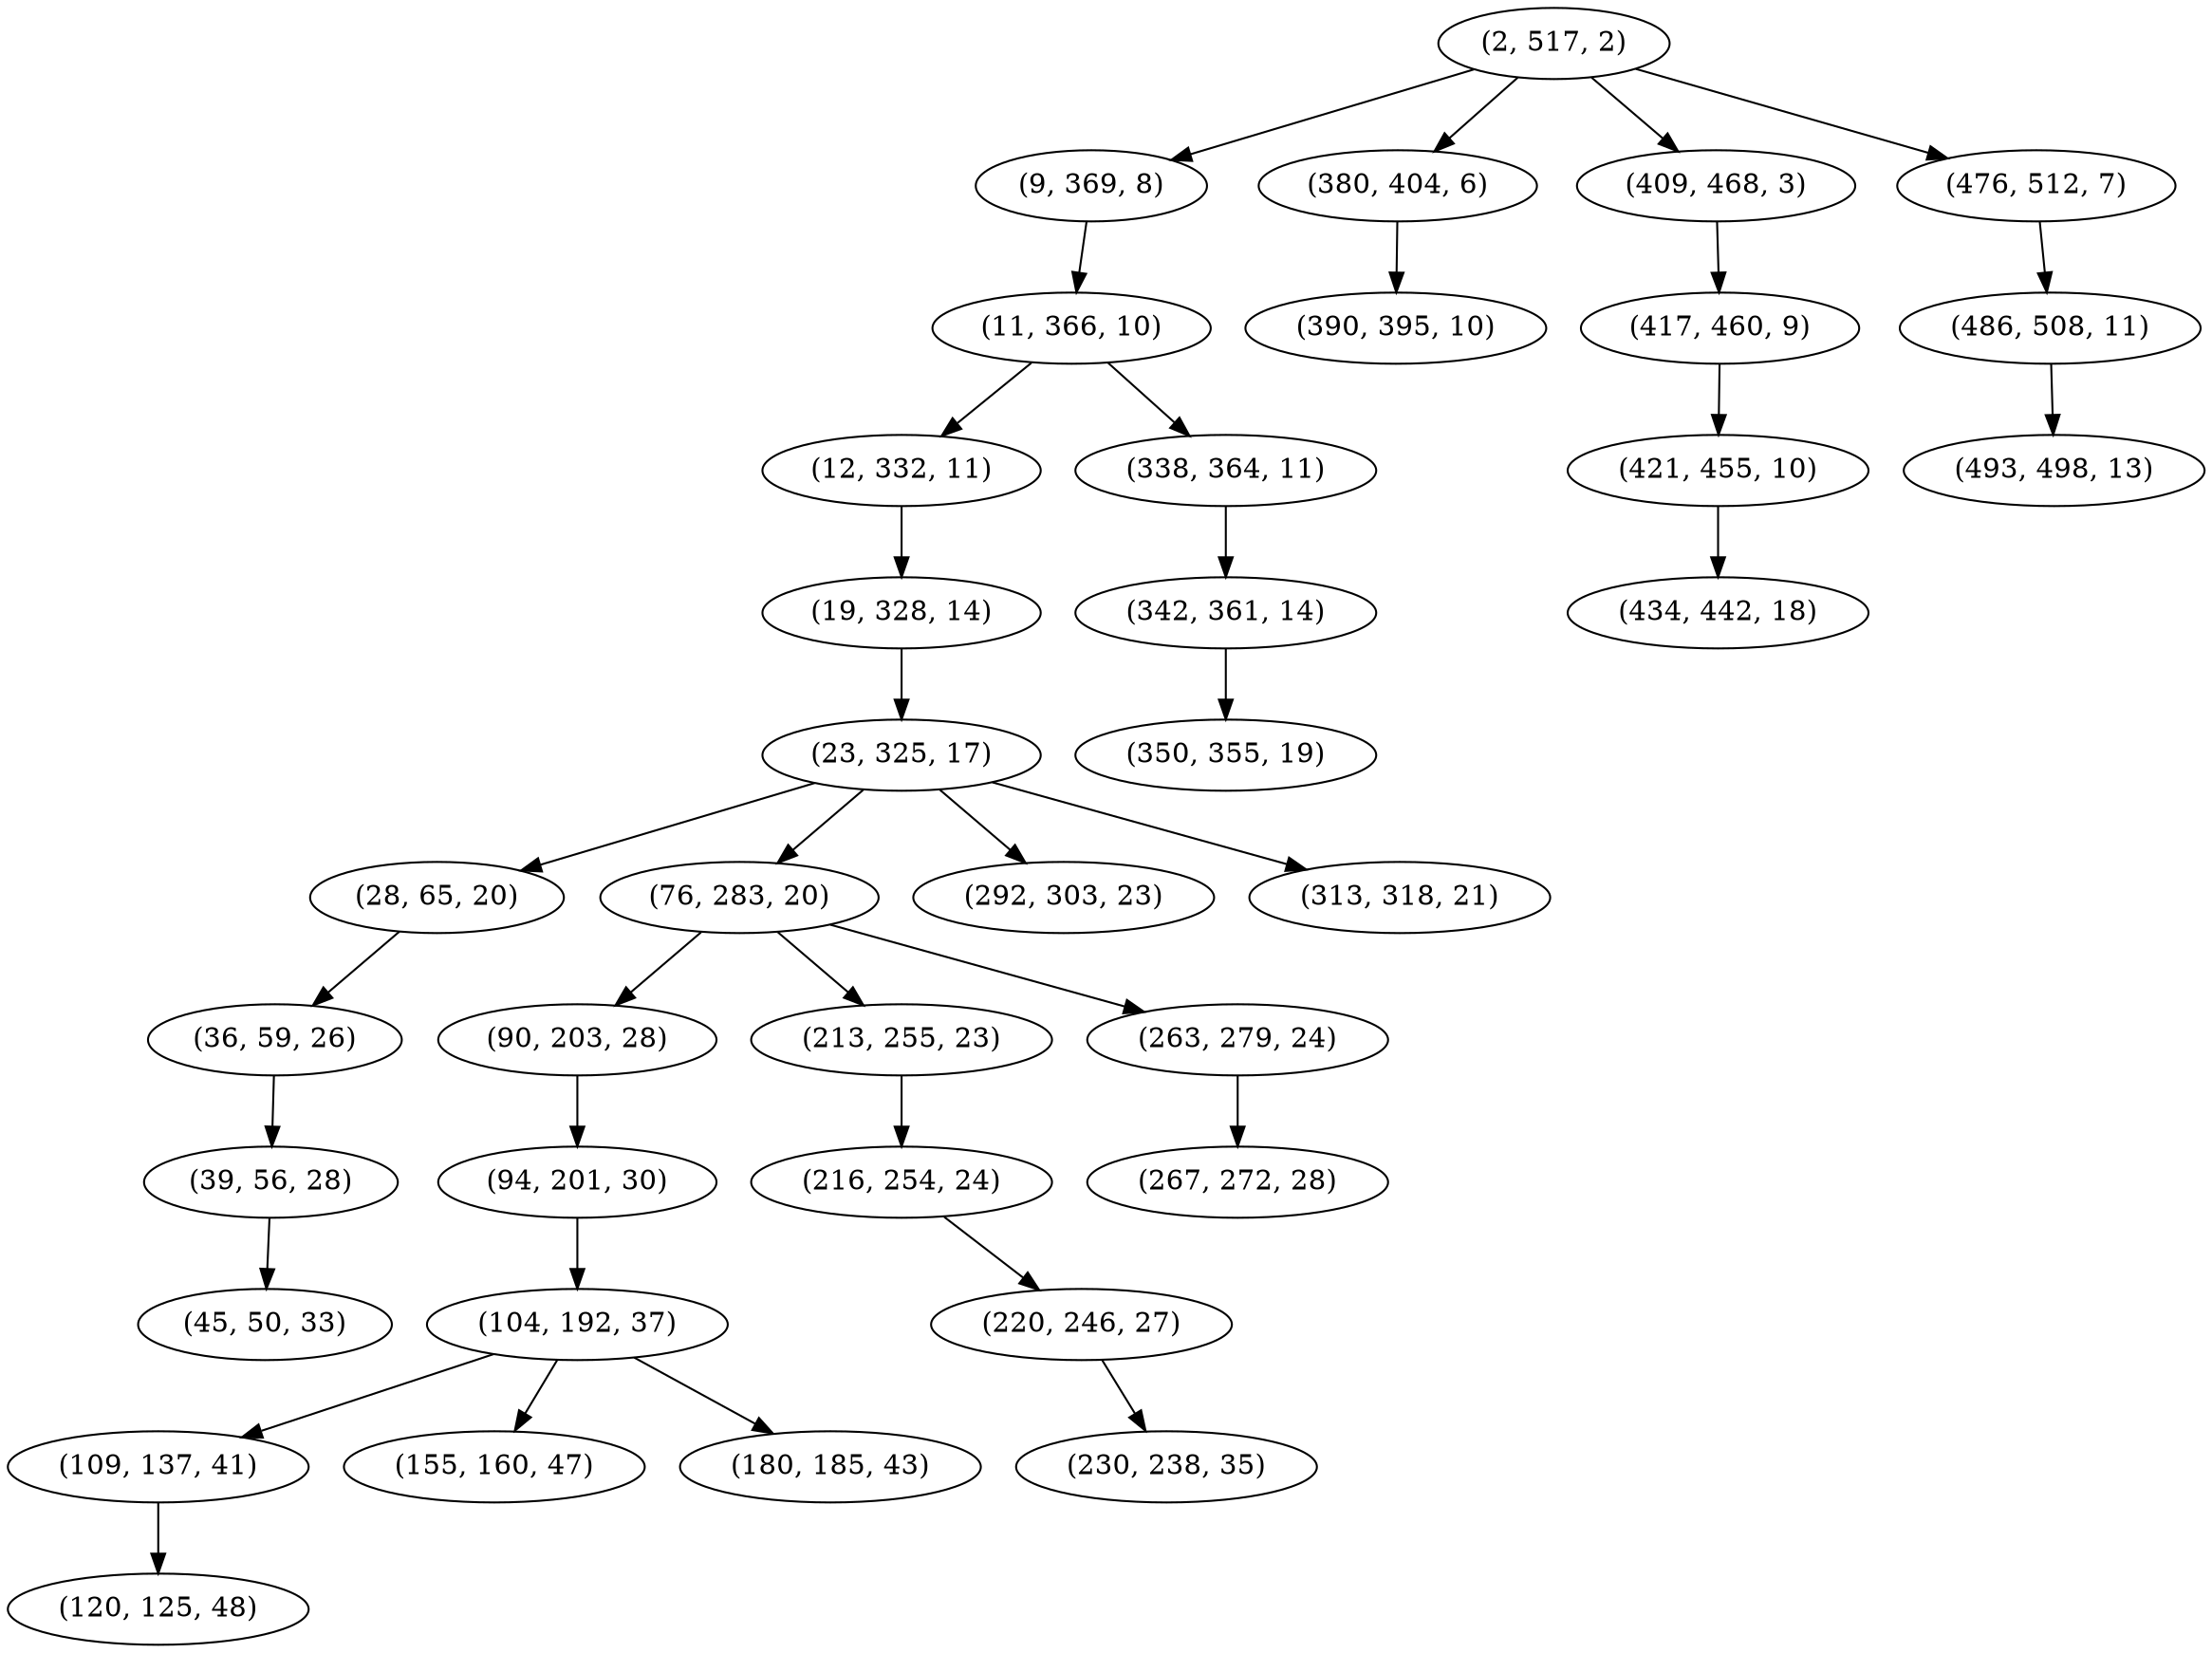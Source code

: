 digraph tree {
    "(2, 517, 2)";
    "(9, 369, 8)";
    "(11, 366, 10)";
    "(12, 332, 11)";
    "(19, 328, 14)";
    "(23, 325, 17)";
    "(28, 65, 20)";
    "(36, 59, 26)";
    "(39, 56, 28)";
    "(45, 50, 33)";
    "(76, 283, 20)";
    "(90, 203, 28)";
    "(94, 201, 30)";
    "(104, 192, 37)";
    "(109, 137, 41)";
    "(120, 125, 48)";
    "(155, 160, 47)";
    "(180, 185, 43)";
    "(213, 255, 23)";
    "(216, 254, 24)";
    "(220, 246, 27)";
    "(230, 238, 35)";
    "(263, 279, 24)";
    "(267, 272, 28)";
    "(292, 303, 23)";
    "(313, 318, 21)";
    "(338, 364, 11)";
    "(342, 361, 14)";
    "(350, 355, 19)";
    "(380, 404, 6)";
    "(390, 395, 10)";
    "(409, 468, 3)";
    "(417, 460, 9)";
    "(421, 455, 10)";
    "(434, 442, 18)";
    "(476, 512, 7)";
    "(486, 508, 11)";
    "(493, 498, 13)";
    "(2, 517, 2)" -> "(9, 369, 8)";
    "(2, 517, 2)" -> "(380, 404, 6)";
    "(2, 517, 2)" -> "(409, 468, 3)";
    "(2, 517, 2)" -> "(476, 512, 7)";
    "(9, 369, 8)" -> "(11, 366, 10)";
    "(11, 366, 10)" -> "(12, 332, 11)";
    "(11, 366, 10)" -> "(338, 364, 11)";
    "(12, 332, 11)" -> "(19, 328, 14)";
    "(19, 328, 14)" -> "(23, 325, 17)";
    "(23, 325, 17)" -> "(28, 65, 20)";
    "(23, 325, 17)" -> "(76, 283, 20)";
    "(23, 325, 17)" -> "(292, 303, 23)";
    "(23, 325, 17)" -> "(313, 318, 21)";
    "(28, 65, 20)" -> "(36, 59, 26)";
    "(36, 59, 26)" -> "(39, 56, 28)";
    "(39, 56, 28)" -> "(45, 50, 33)";
    "(76, 283, 20)" -> "(90, 203, 28)";
    "(76, 283, 20)" -> "(213, 255, 23)";
    "(76, 283, 20)" -> "(263, 279, 24)";
    "(90, 203, 28)" -> "(94, 201, 30)";
    "(94, 201, 30)" -> "(104, 192, 37)";
    "(104, 192, 37)" -> "(109, 137, 41)";
    "(104, 192, 37)" -> "(155, 160, 47)";
    "(104, 192, 37)" -> "(180, 185, 43)";
    "(109, 137, 41)" -> "(120, 125, 48)";
    "(213, 255, 23)" -> "(216, 254, 24)";
    "(216, 254, 24)" -> "(220, 246, 27)";
    "(220, 246, 27)" -> "(230, 238, 35)";
    "(263, 279, 24)" -> "(267, 272, 28)";
    "(338, 364, 11)" -> "(342, 361, 14)";
    "(342, 361, 14)" -> "(350, 355, 19)";
    "(380, 404, 6)" -> "(390, 395, 10)";
    "(409, 468, 3)" -> "(417, 460, 9)";
    "(417, 460, 9)" -> "(421, 455, 10)";
    "(421, 455, 10)" -> "(434, 442, 18)";
    "(476, 512, 7)" -> "(486, 508, 11)";
    "(486, 508, 11)" -> "(493, 498, 13)";
}

